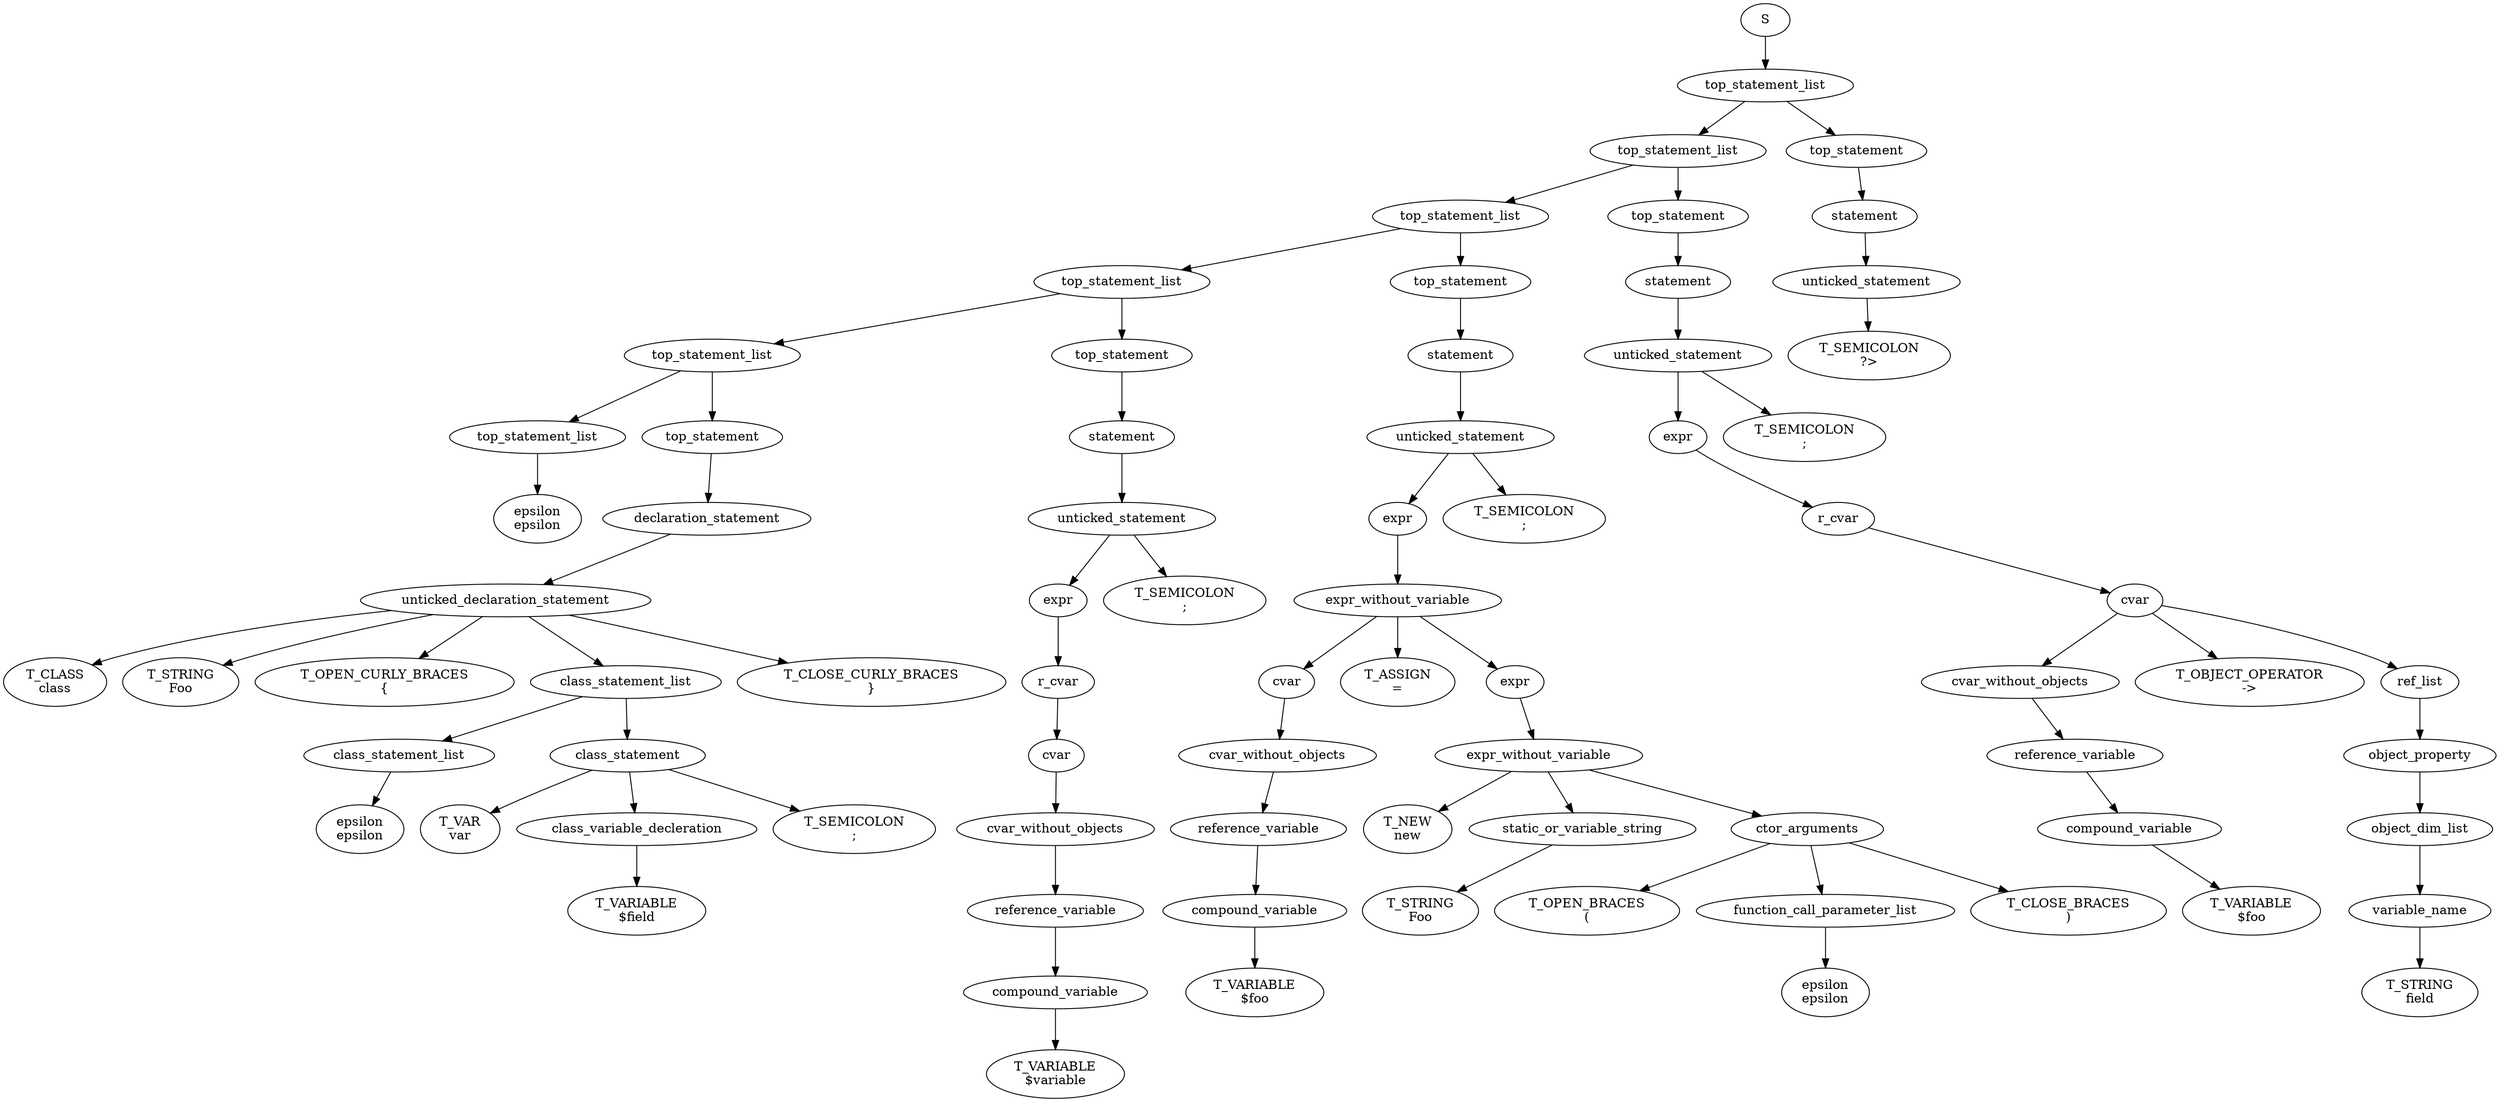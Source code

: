 digraph parse_tree {
  n76 [label="S"];
  n75 [label="top_statement_list"];
  n76 -> n75;
  n71 [label="top_statement_list"];
  n75 -> n71;
  n53 [label="top_statement_list"];
  n71 -> n53;
  n30 [label="top_statement_list"];
  n53 -> n30;
  n18 [label="top_statement_list"];
  n30 -> n18;
  n1 [label="top_statement_list"];
  n18 -> n1;
  n2 [label="epsilon\nepsilon"];
  n1 -> n2;
  n17 [label="top_statement"];
  n18 -> n17;
  n16 [label="declaration_statement"];
  n17 -> n16;
  n15 [label="unticked_declaration_statement"];
  n16 -> n15;
  n0 [label="T_CLASS\nclass"];
  n15 -> n0;
  n3 [label="T_STRING\nFoo"];
  n15 -> n3;
  n4 [label="T_OPEN_CURLY_BRACES\n{"];
  n15 -> n4;
  n13 [label="class_statement_list"];
  n15 -> n13;
  n6 [label="class_statement_list"];
  n13 -> n6;
  n7 [label="epsilon\nepsilon"];
  n6 -> n7;
  n12 [label="class_statement"];
  n13 -> n12;
  n5 [label="T_VAR\nvar"];
  n12 -> n5;
  n10 [label="class_variable_decleration"];
  n12 -> n10;
  n8 [label="T_VARIABLE\n$field"];
  n10 -> n8;
  n9 [label="T_SEMICOLON\n;"];
  n12 -> n9;
  n11 [label="T_CLOSE_CURLY_BRACES\n}"];
  n15 -> n11;
  n29 [label="top_statement"];
  n30 -> n29;
  n28 [label="statement"];
  n29 -> n28;
  n27 [label="unticked_statement"];
  n28 -> n27;
  n25 [label="expr"];
  n27 -> n25;
  n24 [label="r_cvar"];
  n25 -> n24;
  n23 [label="cvar"];
  n24 -> n23;
  n22 [label="cvar_without_objects"];
  n23 -> n22;
  n21 [label="reference_variable"];
  n22 -> n21;
  n20 [label="compound_variable"];
  n21 -> n20;
  n14 [label="T_VARIABLE\n$variable"];
  n20 -> n14;
  n19 [label="T_SEMICOLON\n;"];
  n27 -> n19;
  n52 [label="top_statement"];
  n53 -> n52;
  n51 [label="statement"];
  n52 -> n51;
  n50 [label="unticked_statement"];
  n51 -> n50;
  n48 [label="expr"];
  n50 -> n48;
  n47 [label="expr_without_variable"];
  n48 -> n47;
  n35 [label="cvar"];
  n47 -> n35;
  n34 [label="cvar_without_objects"];
  n35 -> n34;
  n33 [label="reference_variable"];
  n34 -> n33;
  n32 [label="compound_variable"];
  n33 -> n32;
  n26 [label="T_VARIABLE\n$foo"];
  n32 -> n26;
  n31 [label="T_ASSIGN\n="];
  n47 -> n31;
  n46 [label="expr"];
  n47 -> n46;
  n45 [label="expr_without_variable"];
  n46 -> n45;
  n36 [label="T_NEW\nnew"];
  n45 -> n36;
  n39 [label="static_or_variable_string"];
  n45 -> n39;
  n37 [label="T_STRING\nFoo"];
  n39 -> n37;
  n44 [label="ctor_arguments"];
  n45 -> n44;
  n38 [label="T_OPEN_BRACES\n("];
  n44 -> n38;
  n41 [label="function_call_parameter_list"];
  n44 -> n41;
  n42 [label="epsilon\nepsilon"];
  n41 -> n42;
  n40 [label="T_CLOSE_BRACES\n)"];
  n44 -> n40;
  n43 [label="T_SEMICOLON\n;"];
  n50 -> n43;
  n70 [label="top_statement"];
  n71 -> n70;
  n69 [label="statement"];
  n70 -> n69;
  n68 [label="unticked_statement"];
  n69 -> n68;
  n66 [label="expr"];
  n68 -> n66;
  n65 [label="r_cvar"];
  n66 -> n65;
  n64 [label="cvar"];
  n65 -> n64;
  n57 [label="cvar_without_objects"];
  n64 -> n57;
  n56 [label="reference_variable"];
  n57 -> n56;
  n55 [label="compound_variable"];
  n56 -> n55;
  n49 [label="T_VARIABLE\n$foo"];
  n55 -> n49;
  n54 [label="T_OBJECT_OPERATOR\n->"];
  n64 -> n54;
  n63 [label="ref_list"];
  n64 -> n63;
  n62 [label="object_property"];
  n63 -> n62;
  n61 [label="object_dim_list"];
  n62 -> n61;
  n60 [label="variable_name"];
  n61 -> n60;
  n58 [label="T_STRING\nfield"];
  n60 -> n58;
  n59 [label="T_SEMICOLON\n;"];
  n68 -> n59;
  n74 [label="top_statement"];
  n75 -> n74;
  n73 [label="statement"];
  n74 -> n73;
  n72 [label="unticked_statement"];
  n73 -> n72;
  n67 [label="T_SEMICOLON\n?>"];
  n72 -> n67;
}

